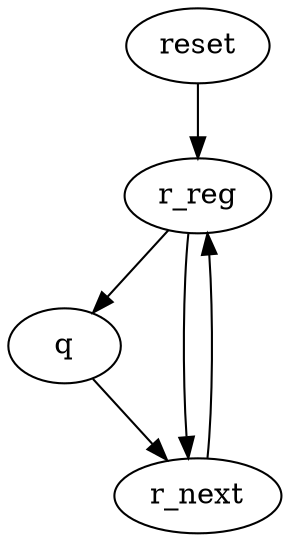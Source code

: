 strict digraph "" {
	r_reg -> q	[weight=1.0];
	r_reg -> r_next	[weight=1.0];
	q -> r_next	[weight=1.0];
	r_next -> r_reg	[weight=1.0];
	reset -> r_reg	[weight=2.0];
}
